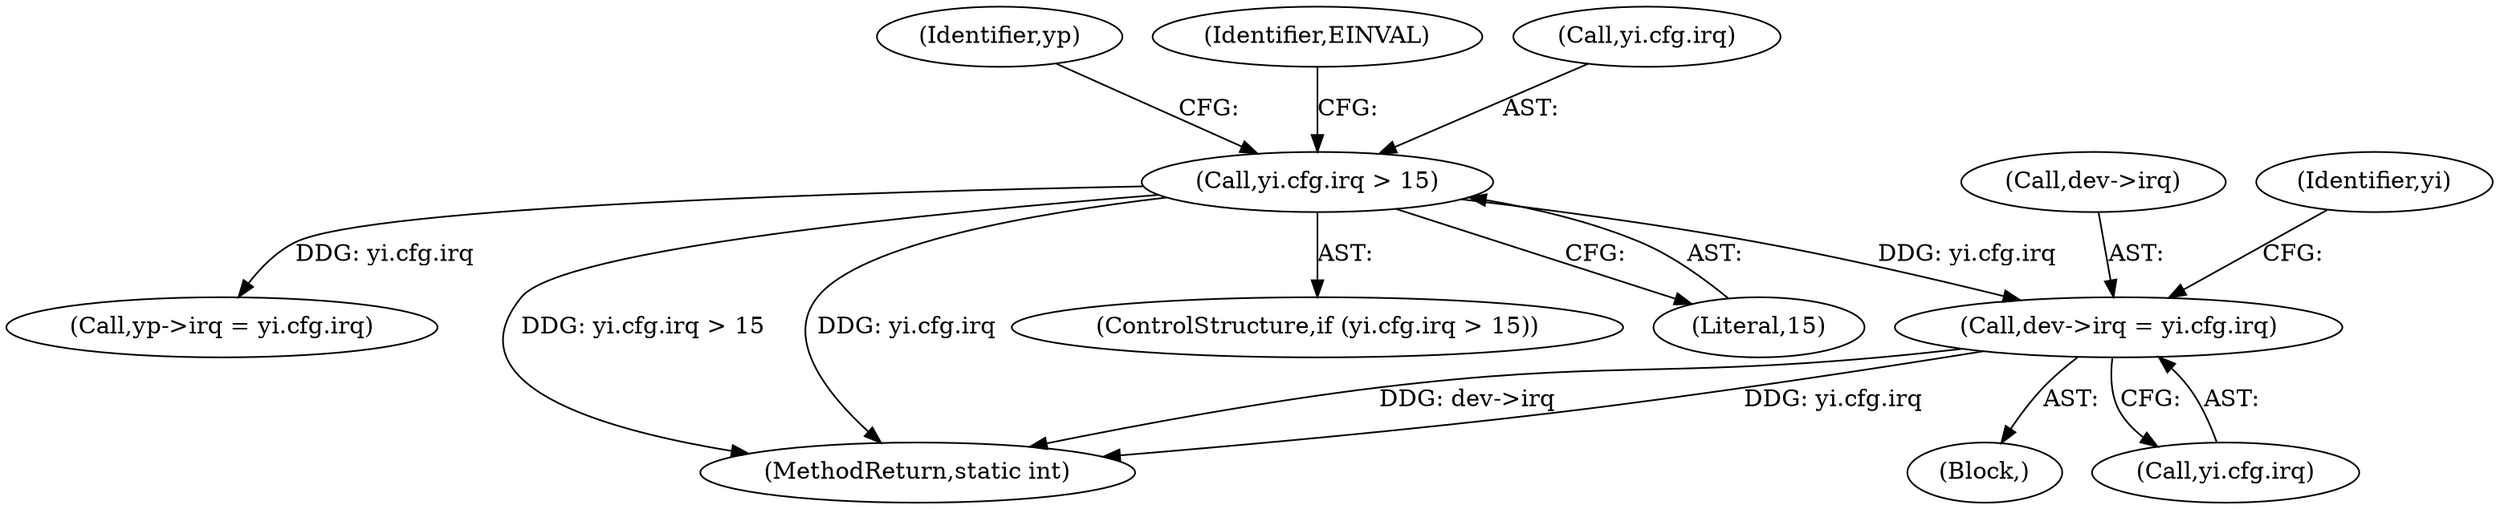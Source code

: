 digraph "0_linux_8e3fbf870481eb53b2d3a322d1fc395ad8b367ed@pointer" {
"1000350" [label="(Call,dev->irq = yi.cfg.irq)"];
"1000331" [label="(Call,yi.cfg.irq > 15)"];
"1000343" [label="(Identifier,yp)"];
"1000340" [label="(Identifier,EINVAL)"];
"1000331" [label="(Call,yi.cfg.irq > 15)"];
"1000337" [label="(Literal,15)"];
"1000351" [label="(Call,dev->irq)"];
"1000354" [label="(Call,yi.cfg.irq)"];
"1000341" [label="(Call,yp->irq = yi.cfg.irq)"];
"1000724" [label="(MethodReturn,static int)"];
"1000332" [label="(Call,yi.cfg.irq)"];
"1000329" [label="(Block,)"];
"1000363" [label="(Identifier,yi)"];
"1000350" [label="(Call,dev->irq = yi.cfg.irq)"];
"1000330" [label="(ControlStructure,if (yi.cfg.irq > 15))"];
"1000350" -> "1000329"  [label="AST: "];
"1000350" -> "1000354"  [label="CFG: "];
"1000351" -> "1000350"  [label="AST: "];
"1000354" -> "1000350"  [label="AST: "];
"1000363" -> "1000350"  [label="CFG: "];
"1000350" -> "1000724"  [label="DDG: dev->irq"];
"1000350" -> "1000724"  [label="DDG: yi.cfg.irq"];
"1000331" -> "1000350"  [label="DDG: yi.cfg.irq"];
"1000331" -> "1000330"  [label="AST: "];
"1000331" -> "1000337"  [label="CFG: "];
"1000332" -> "1000331"  [label="AST: "];
"1000337" -> "1000331"  [label="AST: "];
"1000340" -> "1000331"  [label="CFG: "];
"1000343" -> "1000331"  [label="CFG: "];
"1000331" -> "1000724"  [label="DDG: yi.cfg.irq > 15"];
"1000331" -> "1000724"  [label="DDG: yi.cfg.irq"];
"1000331" -> "1000341"  [label="DDG: yi.cfg.irq"];
}
